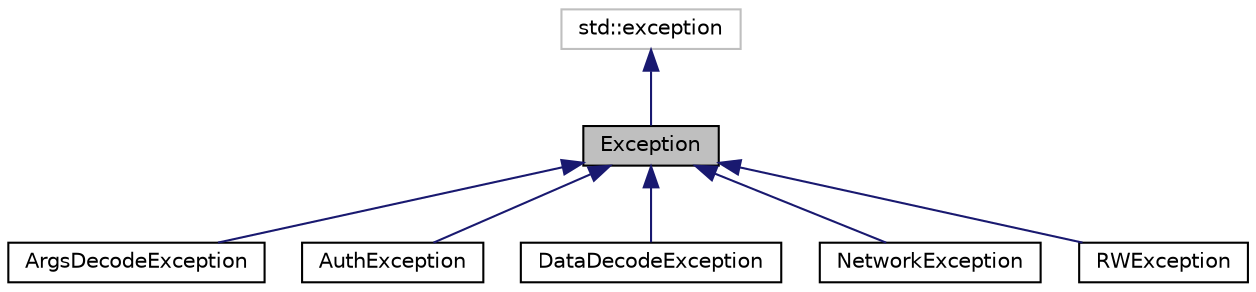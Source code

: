 digraph "Exception"
{
 // LATEX_PDF_SIZE
  edge [fontname="Helvetica",fontsize="10",labelfontname="Helvetica",labelfontsize="10"];
  node [fontname="Helvetica",fontsize="10",shape=record];
  Node1 [label="Exception",height=0.2,width=0.4,color="black", fillcolor="grey75", style="filled", fontcolor="black",tooltip="Базовый класс для исключений."];
  Node2 -> Node1 [dir="back",color="midnightblue",fontsize="10",style="solid",fontname="Helvetica"];
  Node2 [label="std::exception",height=0.2,width=0.4,color="grey75", fillcolor="white", style="filled",tooltip=" "];
  Node1 -> Node3 [dir="back",color="midnightblue",fontsize="10",style="solid",fontname="Helvetica"];
  Node3 [label="ArgsDecodeException",height=0.2,width=0.4,color="black", fillcolor="white", style="filled",URL="$classArgsDecodeException.html",tooltip="Класс для исключений при декодировании аргументов."];
  Node1 -> Node4 [dir="back",color="midnightblue",fontsize="10",style="solid",fontname="Helvetica"];
  Node4 [label="AuthException",height=0.2,width=0.4,color="black", fillcolor="white", style="filled",URL="$classAuthException.html",tooltip="Класс для исключений аутентификации."];
  Node1 -> Node5 [dir="back",color="midnightblue",fontsize="10",style="solid",fontname="Helvetica"];
  Node5 [label="DataDecodeException",height=0.2,width=0.4,color="black", fillcolor="white", style="filled",URL="$classDataDecodeException.html",tooltip="Класс для исключений при декодировании данных."];
  Node1 -> Node6 [dir="back",color="midnightblue",fontsize="10",style="solid",fontname="Helvetica"];
  Node6 [label="NetworkException",height=0.2,width=0.4,color="black", fillcolor="white", style="filled",URL="$classNetworkException.html",tooltip="Класс для сетевых исключений."];
  Node1 -> Node7 [dir="back",color="midnightblue",fontsize="10",style="solid",fontname="Helvetica"];
  Node7 [label="RWException",height=0.2,width=0.4,color="black", fillcolor="white", style="filled",URL="$classRWException.html",tooltip="Класс для исключений ввода-вывода."];
}
